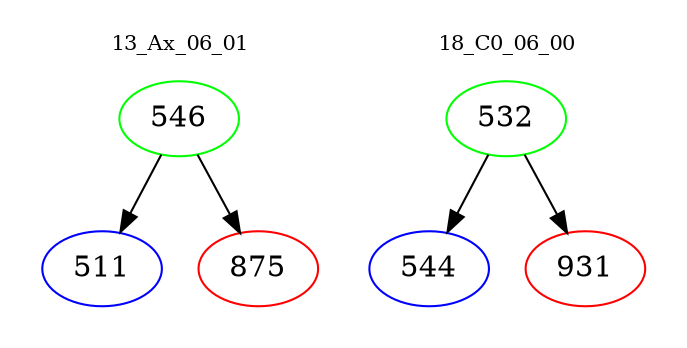 digraph{
subgraph cluster_0 {
color = white
label = "13_Ax_06_01";
fontsize=10;
T0_546 [label="546", color="green"]
T0_546 -> T0_511 [color="black"]
T0_511 [label="511", color="blue"]
T0_546 -> T0_875 [color="black"]
T0_875 [label="875", color="red"]
}
subgraph cluster_1 {
color = white
label = "18_C0_06_00";
fontsize=10;
T1_532 [label="532", color="green"]
T1_532 -> T1_544 [color="black"]
T1_544 [label="544", color="blue"]
T1_532 -> T1_931 [color="black"]
T1_931 [label="931", color="red"]
}
}
